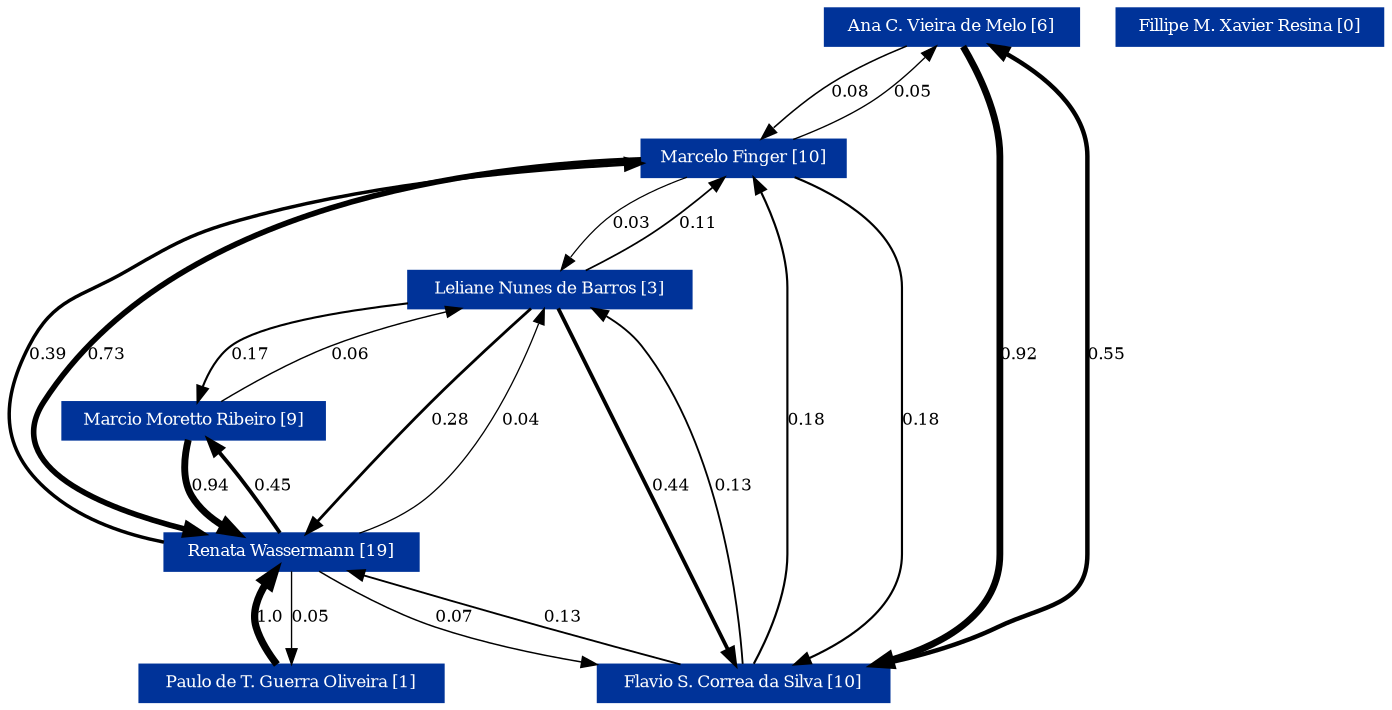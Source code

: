 strict digraph grafo3 {
	graph [bb="0,0,663.85,338", id=grafo3, overlap=False];
	node [label="\N", fontsize=8, shape=rectangle, style=filled];
	0 [label="Ana C. Vieira de Melo [6]", URL="http://lattes.cnpq.br/1225623517319669", color="#003399", fontcolor="#FFFFFF", height="0.25", pos="456.85,329", width="1.6944"];
	1 [label="Marcelo Finger [10]", URL="http://lattes.cnpq.br/0620986273710878", color="#003399", fontcolor="#FFFFFF", height="0.25", pos="353.85,9", width="1.3611"];
	2 [label="Flavio S. Correa da Silva [10]", URL="http://lattes.cnpq.br/8571722708574643", color="#003399", fontcolor="#FFFFFF", height="0.25", pos="350.85,265", width="1.9444"];
	3 [label="Renata Wassermann [19]", URL="http://lattes.cnpq.br/8548608291351316", color="#003399", fontcolor="#FFFFFF", height="0.25", pos="135.85,73", width="1.6944"];
	4 [label="Leliane Nunes de Barros [3]", URL="http://lattes.cnpq.br/0348490713417429", color="#003399", fontcolor="#FFFFFF", height="0.25", pos="250.85,201", width="1.8889"];
	6 [label="Paulo de T. Guerra Oliveira [1]", URL="http://lattes.cnpq.br/5228033768526863", color="#003399", fontcolor="#FFFFFF", height="0.25", pos="145.85,9", width="2.0278"];
	7 [label="Marcio Moretto Ribeiro [9]", URL="http://lattes.cnpq.br/2153927915438535", color="#003399", fontcolor="#FFFFFF", height="0.25", pos="89.849,137", width="1.75"];
	5 [label="Fillipe M. Xavier Resina [0]", URL="http://lattes.cnpq.br/5276187175614211", color="#003399", fontcolor="#FFFFFF", height="0.25", pos="599.85,329", width="1.7778"];
	0 -> 1 [arrowhead=normal, arrowsize="0.75", fontsize=8, label="0.08", lp="486.35,169", penwidth="0.74", pos="e,403.17,14.976 461.69,319.74 467.61,307.54 476.85,285.26 476.85,265 476.85,265 476.85,265 476.85,73 476.85,40.686 443.03,24.664\
 410.86,16.732"];
	0 -> 2 [arrowhead=normal, arrowsize="0.75", fontsize=8, label="0.92", lp="405.35,297", penwidth="3.26", pos="e,360.27,274.05 432.33,319.93 420.88,315.25 407.28,309.05 395.85,302 385.28,295.49 374.51,286.72 366.15,279.35"];
	2 -> 3 [arrowhead=normal, arrowsize="0.75", fontsize=8, label="0.13", lp="58.349,169", penwidth="0.89", pos="e,90.982,82.056 305.7,255.96 222.25,238.17 49.471,196.01 17.849,146 -1.725,115.04 43.571,95.11 83.589,84.024"];
	2 -> 4 [arrowhead=normal, arrowsize="0.75", fontsize=8, label="0.13", lp="295.35,233", penwidth="0.89", pos="e,257.75,210.26 322.01,255.99 310.23,251.58 296.82,245.56 285.85,238 277.09,231.96 268.83,223.43 262.54,216.08"];
	2 -> 0 [arrowhead=normal, arrowsize="0.75", fontsize=8, label="0.55", lp="437.35,297", penwidth="2.15", pos="e,448.2,319.85 377.65,274.08 389.49,278.64 403.31,284.75 414.85,292 424.95,298.34 435.02,307.11 442.76,314.51"];
	2 -> 1 [arrowhead=normal, arrowsize="0.75", fontsize=8, label="0.18", lp="439.35,137", penwidth="1.04", pos="e,379.16,18.161 377.59,255.94 400.51,246.28 429.85,228.54 429.85,201 429.85,201 429.85,201 429.85,73 429.85,48.669 406.78,31.72 \
386.06,21.405"];
	1 -> 3 [arrowhead=normal, arrowsize="0.75", fontsize=8, label="0.73", lp="267.35,41", penwidth="2.69", pos="e,172.95,63.956 317.52,18.11 299.42,22.927 277.31,29.237 257.85,36 246.93,39.793 244.77,42.236 233.85,46 216.63,51.933 197.37,57.47\
 180.51,61.966"];
	1 -> 4 [arrowhead=normal, arrowsize="0.75", fontsize=8, label="0.03", lp="350.35,105", penwidth="0.59", pos="e,279.34,191.96 353.59,18.025 352.38,44.926 345.37,125.69 304.85,174 299.85,179.96 293.2,184.74 286.29,188.51"];
	1 -> 0 [arrowhead=normal, arrowsize="0.75", fontsize=8, label="0.05", lp="528.35,169", penwidth="0.65", pos="e,475.12,319.97 402.92,14.236 425.95,18.078 453.25,24.686 475.85,36 498.39,47.287 518.85,47.788 518.85,73 518.85,265 518.85,265 \
518.85,265 518.85,287.4 499.02,304.93 481.79,315.94"];
	1 -> 2 [arrowhead=normal, arrowsize="0.75", fontsize=8, label="0.18", lp="384.35,137", penwidth="1.04", pos="e,356.66,255.86 358.93,18.23 365.15,30.398 374.85,52.652 374.85,73 374.85,201 374.85,201 374.85,201 374.85,218.26 367.1,236.57 360.41\
,249.16"];
	3 -> 4 [arrowhead=normal, arrowsize="0.75", fontsize=8, label="0.04", lp="243.35,137", penwidth="0.62", pos="e,248.88,191.85 172.07,82.046 182.95,86.134 194.26,91.921 202.85,100 227.78,123.46 241.14,162.53 247.04,184.56"];
	3 -> 6 [arrowhead=normal, arrowsize="0.75", fontsize=8, label="0.05", lp="153.35,41", penwidth="0.65", pos="e,145.14,18.162 138.16,63.802 139.4,58.604 140.87,51.97 141.85,46 142.92,39.513 143.77,32.338 144.41,26.046"];
	3 -> 7 [arrowhead=normal, arrowsize="0.75", fontsize=8, label="0.45", lp="129.35,105", penwidth="1.85", pos="e,98.296,127.79 130.73,82.065 126.29,89.71 119.54,100.84 112.85,110 109.89,114.05 106.49,118.25 103.23,122.1"];
	3 -> 1 [arrowhead=normal, arrowsize="0.75", fontsize=8, label="0.39", lp="220.35,41", penwidth="1.67", pos="e,304.69,14.912 151.12,63.92 165.92,55.503 189.23,43.224 210.85,36 238.55,26.745 270.39,20.344 296.98,16.105"];
	3 -> 2 [arrowhead=normal, arrowsize="0.75", fontsize=8, label="0.07", lp="22.349,169", penwidth="0.71", pos="e,280.66,256.63 76.492,82.059 53.476,86.585 30.566,92.669 21.849,100 -3.5077,121.32 -6.1225,146.84 12.849,174 42.549,216.52 182.92\
,242.8 273.17,255.59"];
	4 -> 3 [arrowhead=normal, arrowsize="0.75", fontsize=8, label="0.28", lp="211.35,137", penwidth="1.34", pos="e,144.04,82.122 242.58,191.79 222.93,169.93 173.33,114.71 149.3,87.973"];
	4 -> 7 [arrowhead=normal, arrowsize="0.75", fontsize=8, label="0.17", lp="117.35,169", penwidth="1.01", pos="e,91.8,146.1 182.47,193.97 151.8,189.66 119.85,183.16 107.85,174 101.26,168.97 96.948,160.9 94.2,153.57"];
	4 -> 1 [arrowhead=normal, arrowsize="0.75", fontsize=8, label="0.11", lp="314.35,105", penwidth="0.83", pos="e,348.91,18.207 255.68,192 271.86,161.83 324.32,64.045 345.18,25.161"];
	4 -> 2 [arrowhead=normal, arrowsize="0.75", fontsize=8, label="0.44", lp="328.35,233", penwidth="1.82", pos="e,340.73,255.81 271.41,210.01 281.74,214.85 294.26,221.21 304.85,228 315.4,234.77 326.37,243.52 334.95,250.81"];
	6 -> 3 [arrowhead=normal, arrowsize="0.75", fontsize=8, label="1.0", lp="130.85,41", penwidth="3.5", pos="e,129.45,63.828 135.42,18.464 130.94,23.229 126.2,29.392 123.85,36 121.44,42.768 123.11,50.3 125.87,56.792"];
	7 -> 3 [arrowhead=normal, arrowsize="0.75", fontsize=8, label="0.94", lp="99.349,105", penwidth="3.32", pos="e,110.06,82.16 87.447,127.84 85.907,119.93 84.997,108.47 89.849,100 93.09,94.34 98.03,89.75 103.49,86.07"];
	7 -> 4 [arrowhead=normal, arrowsize="0.75", fontsize=8, label="0.06", lp="165.35,169", penwidth="0.68", pos="e,211.32,191.98 103.78,146.08 116.82,154.27 137.05,166.19 155.85,174 171.09,180.33 188.3,185.72 203.84,189.98"];
}
